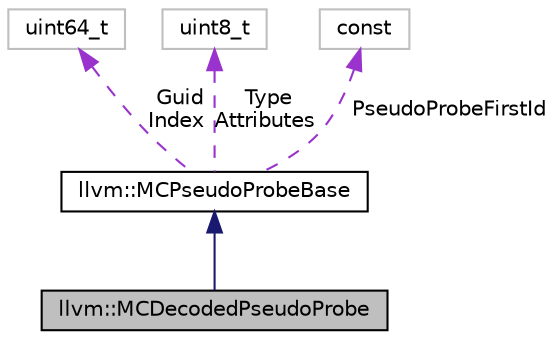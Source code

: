 digraph "llvm::MCDecodedPseudoProbe"
{
 // LATEX_PDF_SIZE
  bgcolor="transparent";
  edge [fontname="Helvetica",fontsize="10",labelfontname="Helvetica",labelfontsize="10"];
  node [fontname="Helvetica",fontsize="10",shape=record];
  Node1 [label="llvm::MCDecodedPseudoProbe",height=0.2,width=0.4,color="black", fillcolor="grey75", style="filled", fontcolor="black",tooltip=" "];
  Node2 -> Node1 [dir="back",color="midnightblue",fontsize="10",style="solid",fontname="Helvetica"];
  Node2 [label="llvm::MCPseudoProbeBase",height=0.2,width=0.4,color="black",URL="$classllvm_1_1MCPseudoProbeBase.html",tooltip=" "];
  Node3 -> Node2 [dir="back",color="darkorchid3",fontsize="10",style="dashed",label=" Guid\nIndex" ,fontname="Helvetica"];
  Node3 [label="uint64_t",height=0.2,width=0.4,color="grey75",tooltip=" "];
  Node4 -> Node2 [dir="back",color="darkorchid3",fontsize="10",style="dashed",label=" Type\nAttributes" ,fontname="Helvetica"];
  Node4 [label="uint8_t",height=0.2,width=0.4,color="grey75",tooltip=" "];
  Node5 -> Node2 [dir="back",color="darkorchid3",fontsize="10",style="dashed",label=" PseudoProbeFirstId" ,fontname="Helvetica"];
  Node5 [label="const",height=0.2,width=0.4,color="grey75",tooltip=" "];
}
